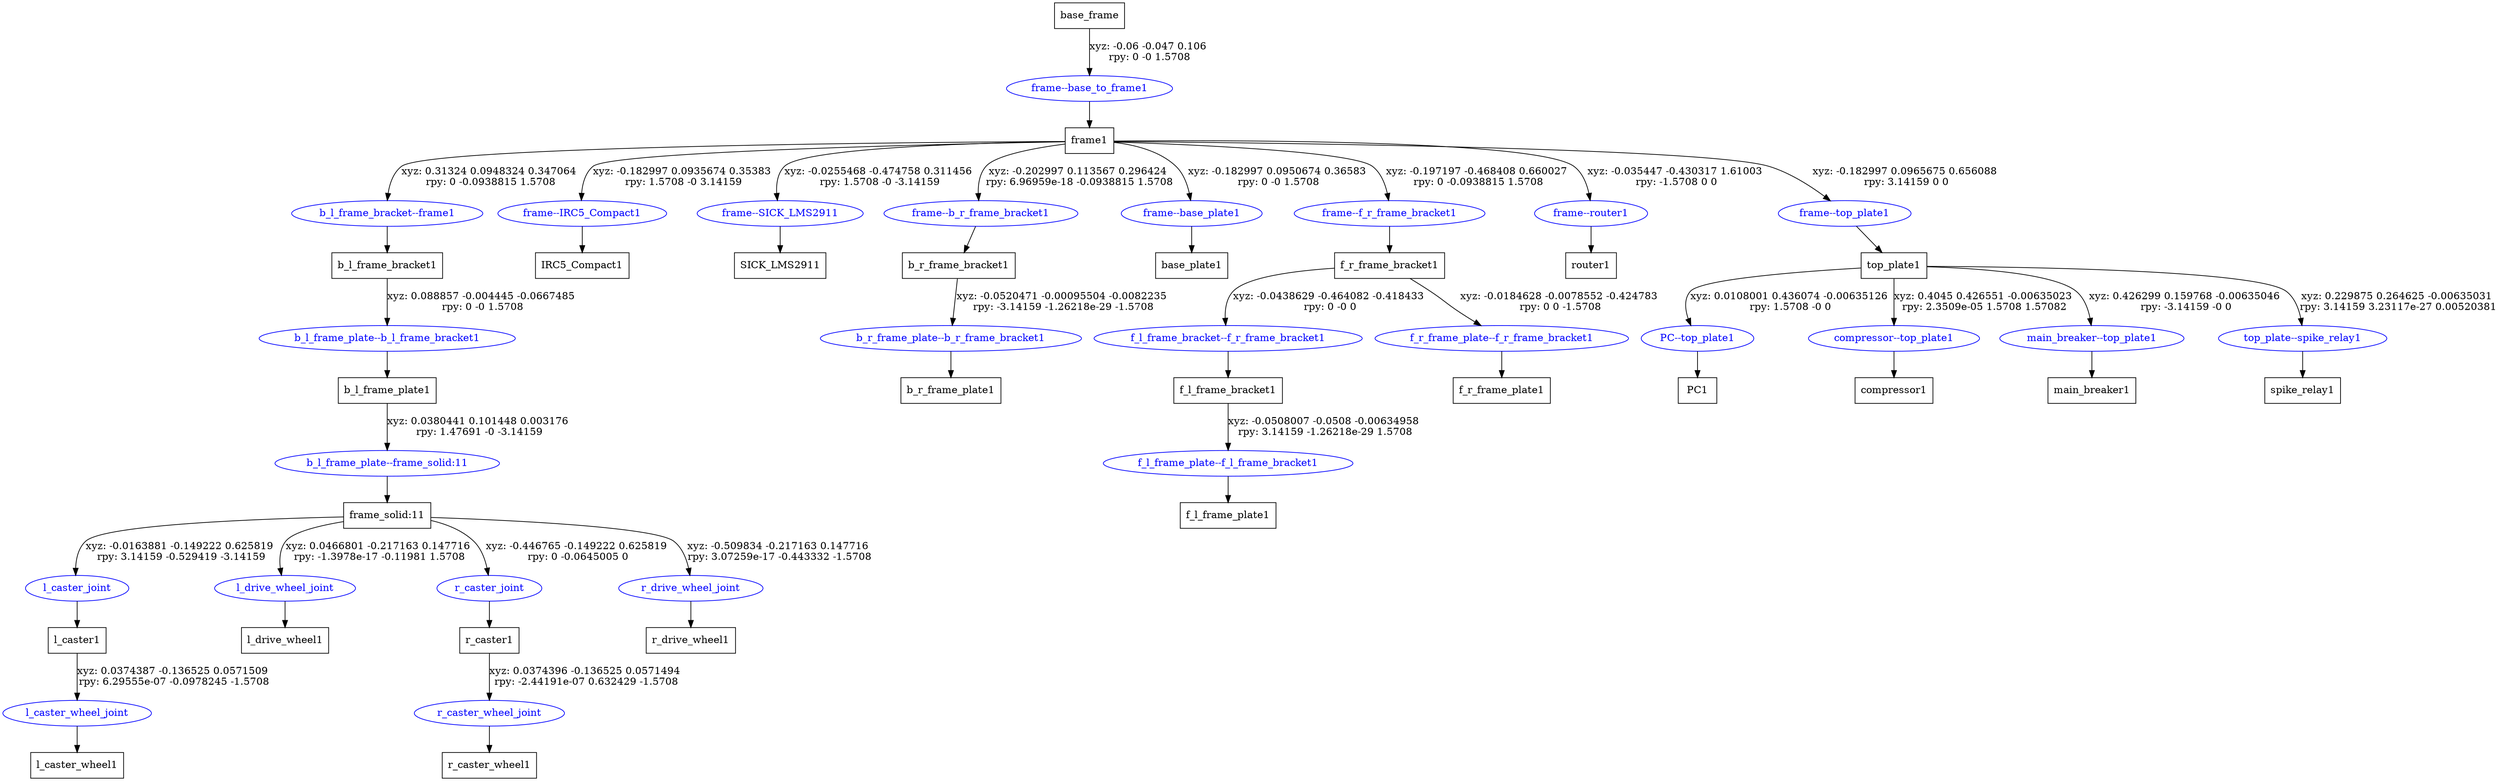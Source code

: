 digraph G {
node [shape=box];
"base_frame" [label="base_frame"];
"frame1" [label="frame1"];
"b_l_frame_bracket1" [label="b_l_frame_bracket1"];
"b_l_frame_plate1" [label="b_l_frame_plate1"];
"frame_solid:11" [label="frame_solid:11"];
"l_caster1" [label="l_caster1"];
"l_caster_wheel1" [label="l_caster_wheel1"];
"l_drive_wheel1" [label="l_drive_wheel1"];
"r_caster1" [label="r_caster1"];
"r_caster_wheel1" [label="r_caster_wheel1"];
"r_drive_wheel1" [label="r_drive_wheel1"];
"IRC5_Compact1" [label="IRC5_Compact1"];
"SICK_LMS2911" [label="SICK_LMS2911"];
"b_r_frame_bracket1" [label="b_r_frame_bracket1"];
"b_r_frame_plate1" [label="b_r_frame_plate1"];
"base_plate1" [label="base_plate1"];
"f_r_frame_bracket1" [label="f_r_frame_bracket1"];
"f_l_frame_bracket1" [label="f_l_frame_bracket1"];
"f_l_frame_plate1" [label="f_l_frame_plate1"];
"f_r_frame_plate1" [label="f_r_frame_plate1"];
"router1" [label="router1"];
"top_plate1" [label="top_plate1"];
"PC1" [label="PC1"];
"compressor1" [label="compressor1"];
"main_breaker1" [label="main_breaker1"];
"spike_relay1" [label="spike_relay1"];
node [shape=ellipse, color=blue, fontcolor=blue];
"base_frame" -> "frame--base_to_frame1" [label="xyz: -0.06 -0.047 0.106 \nrpy: 0 -0 1.5708"]
"frame--base_to_frame1" -> "frame1"
"frame1" -> "b_l_frame_bracket--frame1" [label="xyz: 0.31324 0.0948324 0.347064 \nrpy: 0 -0.0938815 1.5708"]
"b_l_frame_bracket--frame1" -> "b_l_frame_bracket1"
"b_l_frame_bracket1" -> "b_l_frame_plate--b_l_frame_bracket1" [label="xyz: 0.088857 -0.004445 -0.0667485 \nrpy: 0 -0 1.5708"]
"b_l_frame_plate--b_l_frame_bracket1" -> "b_l_frame_plate1"
"b_l_frame_plate1" -> "b_l_frame_plate--frame_solid:11" [label="xyz: 0.0380441 0.101448 0.003176 \nrpy: 1.47691 -0 -3.14159"]
"b_l_frame_plate--frame_solid:11" -> "frame_solid:11"
"frame_solid:11" -> "l_caster_joint" [label="xyz: -0.0163881 -0.149222 0.625819 \nrpy: 3.14159 -0.529419 -3.14159"]
"l_caster_joint" -> "l_caster1"
"l_caster1" -> "l_caster_wheel_joint" [label="xyz: 0.0374387 -0.136525 0.0571509 \nrpy: 6.29555e-07 -0.0978245 -1.5708"]
"l_caster_wheel_joint" -> "l_caster_wheel1"
"frame_solid:11" -> "l_drive_wheel_joint" [label="xyz: 0.0466801 -0.217163 0.147716 \nrpy: -1.3978e-17 -0.11981 1.5708"]
"l_drive_wheel_joint" -> "l_drive_wheel1"
"frame_solid:11" -> "r_caster_joint" [label="xyz: -0.446765 -0.149222 0.625819 \nrpy: 0 -0.0645005 0"]
"r_caster_joint" -> "r_caster1"
"r_caster1" -> "r_caster_wheel_joint" [label="xyz: 0.0374396 -0.136525 0.0571494 \nrpy: -2.44191e-07 0.632429 -1.5708"]
"r_caster_wheel_joint" -> "r_caster_wheel1"
"frame_solid:11" -> "r_drive_wheel_joint" [label="xyz: -0.509834 -0.217163 0.147716 \nrpy: 3.07259e-17 -0.443332 -1.5708"]
"r_drive_wheel_joint" -> "r_drive_wheel1"
"frame1" -> "frame--IRC5_Compact1" [label="xyz: -0.182997 0.0935674 0.35383 \nrpy: 1.5708 -0 3.14159"]
"frame--IRC5_Compact1" -> "IRC5_Compact1"
"frame1" -> "frame--SICK_LMS2911" [label="xyz: -0.0255468 -0.474758 0.311456 \nrpy: 1.5708 -0 -3.14159"]
"frame--SICK_LMS2911" -> "SICK_LMS2911"
"frame1" -> "frame--b_r_frame_bracket1" [label="xyz: -0.202997 0.113567 0.296424 \nrpy: 6.96959e-18 -0.0938815 1.5708"]
"frame--b_r_frame_bracket1" -> "b_r_frame_bracket1"
"b_r_frame_bracket1" -> "b_r_frame_plate--b_r_frame_bracket1" [label="xyz: -0.0520471 -0.00095504 -0.0082235 \nrpy: -3.14159 -1.26218e-29 -1.5708"]
"b_r_frame_plate--b_r_frame_bracket1" -> "b_r_frame_plate1"
"frame1" -> "frame--base_plate1" [label="xyz: -0.182997 0.0950674 0.36583 \nrpy: 0 -0 1.5708"]
"frame--base_plate1" -> "base_plate1"
"frame1" -> "frame--f_r_frame_bracket1" [label="xyz: -0.197197 -0.468408 0.660027 \nrpy: 0 -0.0938815 1.5708"]
"frame--f_r_frame_bracket1" -> "f_r_frame_bracket1"
"f_r_frame_bracket1" -> "f_l_frame_bracket--f_r_frame_bracket1" [label="xyz: -0.0438629 -0.464082 -0.418433 \nrpy: 0 -0 0"]
"f_l_frame_bracket--f_r_frame_bracket1" -> "f_l_frame_bracket1"
"f_l_frame_bracket1" -> "f_l_frame_plate--f_l_frame_bracket1" [label="xyz: -0.0508007 -0.0508 -0.00634958 \nrpy: 3.14159 -1.26218e-29 1.5708"]
"f_l_frame_plate--f_l_frame_bracket1" -> "f_l_frame_plate1"
"f_r_frame_bracket1" -> "f_r_frame_plate--f_r_frame_bracket1" [label="xyz: -0.0184628 -0.0078552 -0.424783 \nrpy: 0 0 -1.5708"]
"f_r_frame_plate--f_r_frame_bracket1" -> "f_r_frame_plate1"
"frame1" -> "frame--router1" [label="xyz: -0.035447 -0.430317 1.61003 \nrpy: -1.5708 0 0"]
"frame--router1" -> "router1"
"frame1" -> "frame--top_plate1" [label="xyz: -0.182997 0.0965675 0.656088 \nrpy: 3.14159 0 0"]
"frame--top_plate1" -> "top_plate1"
"top_plate1" -> "PC--top_plate1" [label="xyz: 0.0108001 0.436074 -0.00635126 \nrpy: 1.5708 -0 0"]
"PC--top_plate1" -> "PC1"
"top_plate1" -> "compressor--top_plate1" [label="xyz: 0.4045 0.426551 -0.00635023 \nrpy: 2.3509e-05 1.5708 1.57082"]
"compressor--top_plate1" -> "compressor1"
"top_plate1" -> "main_breaker--top_plate1" [label="xyz: 0.426299 0.159768 -0.00635046 \nrpy: -3.14159 -0 0"]
"main_breaker--top_plate1" -> "main_breaker1"
"top_plate1" -> "top_plate--spike_relay1" [label="xyz: 0.229875 0.264625 -0.00635031 \nrpy: 3.14159 3.23117e-27 0.00520381"]
"top_plate--spike_relay1" -> "spike_relay1"
}
